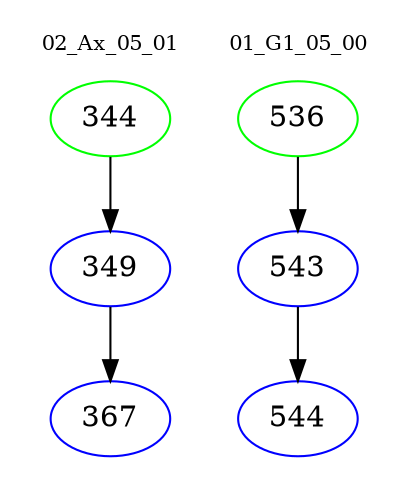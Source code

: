 digraph{
subgraph cluster_0 {
color = white
label = "02_Ax_05_01";
fontsize=10;
T0_344 [label="344", color="green"]
T0_344 -> T0_349 [color="black"]
T0_349 [label="349", color="blue"]
T0_349 -> T0_367 [color="black"]
T0_367 [label="367", color="blue"]
}
subgraph cluster_1 {
color = white
label = "01_G1_05_00";
fontsize=10;
T1_536 [label="536", color="green"]
T1_536 -> T1_543 [color="black"]
T1_543 [label="543", color="blue"]
T1_543 -> T1_544 [color="black"]
T1_544 [label="544", color="blue"]
}
}
